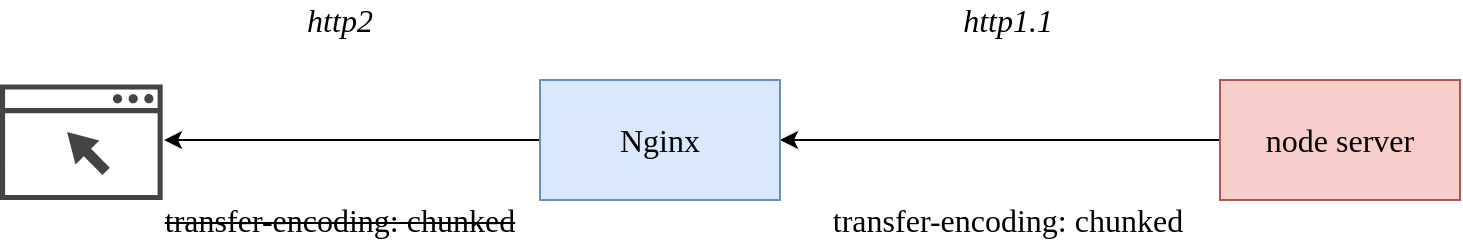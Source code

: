 <mxfile version="14.4.2" type="device"><diagram id="ezS5lfMT9Gp8NuEljdec" name="第 1 页"><mxGraphModel dx="1106" dy="915" grid="1" gridSize="10" guides="1" tooltips="1" connect="1" arrows="1" fold="1" page="1" pageScale="1" pageWidth="827" pageHeight="1169" math="0" shadow="0"><root><mxCell id="0"/><mxCell id="1" parent="0"/><mxCell id="GySaivuV7cLbZ_KsKmLK-3" value="" style="edgeStyle=orthogonalEdgeStyle;rounded=0;orthogonalLoop=1;jettySize=auto;html=1;startArrow=classic;startFill=1;endArrow=none;endFill=0;sketch=0;fontSize=16;fontFamily=Monoca;" edge="1" parent="1" source="GySaivuV7cLbZ_KsKmLK-1" target="GySaivuV7cLbZ_KsKmLK-2"><mxGeometry relative="1" as="geometry"/></mxCell><mxCell id="GySaivuV7cLbZ_KsKmLK-7" style="edgeStyle=orthogonalEdgeStyle;rounded=0;sketch=0;orthogonalLoop=1;jettySize=auto;html=1;exitX=0;exitY=0.5;exitDx=0;exitDy=0;entryX=1.008;entryY=0.481;entryDx=0;entryDy=0;entryPerimeter=0;startArrow=none;startFill=0;endArrow=classic;endFill=1;fontSize=16;fontFamily=Monoca;" edge="1" parent="1" source="GySaivuV7cLbZ_KsKmLK-1" target="GySaivuV7cLbZ_KsKmLK-6"><mxGeometry relative="1" as="geometry"/></mxCell><mxCell id="GySaivuV7cLbZ_KsKmLK-1" value="&lt;font style=&quot;font-size: 16px;&quot;&gt;Nginx&lt;/font&gt;" style="rounded=0;whiteSpace=wrap;html=1;sketch=0;fontSize=16;fontFamily=Monoca;fillColor=#dae8fc;strokeColor=#6c8ebf;" vertex="1" parent="1"><mxGeometry x="310" y="310" width="120" height="60" as="geometry"/></mxCell><mxCell id="GySaivuV7cLbZ_KsKmLK-2" value="&lt;font style=&quot;font-size: 16px;&quot;&gt;node server&lt;/font&gt;" style="rounded=0;whiteSpace=wrap;html=1;sketch=0;fontSize=16;fontFamily=Monoca;fillColor=#f8cecc;strokeColor=#b85450;" vertex="1" parent="1"><mxGeometry x="650" y="310" width="120" height="60" as="geometry"/></mxCell><mxCell id="GySaivuV7cLbZ_KsKmLK-6" value="" style="pointerEvents=1;shadow=0;dashed=0;html=1;strokeColor=none;fillColor=#434445;aspect=fixed;labelPosition=center;verticalLabelPosition=bottom;verticalAlign=top;align=center;outlineConnect=0;shape=mxgraph.vvd.web_browser;sketch=0;fontSize=16;fontFamily=Monoca;" vertex="1" parent="1"><mxGeometry x="40" y="312.25" width="81.34" height="57.75" as="geometry"/></mxCell><mxCell id="GySaivuV7cLbZ_KsKmLK-8" value="http2" style="text;html=1;strokeColor=none;fillColor=none;align=center;verticalAlign=middle;whiteSpace=wrap;rounded=0;sketch=1;fontSize=16;fontFamily=Monoca;fontStyle=2" vertex="1" parent="1"><mxGeometry x="190" y="270" width="40" height="20" as="geometry"/></mxCell><mxCell id="GySaivuV7cLbZ_KsKmLK-9" value="http1.1" style="text;html=1;strokeColor=none;fillColor=none;align=center;verticalAlign=middle;whiteSpace=wrap;rounded=0;sketch=1;fontSize=16;fontFamily=Monoca;fontStyle=2" vertex="1" parent="1"><mxGeometry x="524" y="270" width="40" height="20" as="geometry"/></mxCell><mxCell id="GySaivuV7cLbZ_KsKmLK-10" value="transfer-encoding: chunked" style="text;html=1;strokeColor=none;fillColor=none;align=center;verticalAlign=middle;whiteSpace=wrap;rounded=0;sketch=1;fontFamily=Monoca;fontSize=16;" vertex="1" parent="1"><mxGeometry x="414" y="370" width="260" height="20" as="geometry"/></mxCell><mxCell id="GySaivuV7cLbZ_KsKmLK-12" value="&lt;strike&gt;transfer-encoding: chunked&lt;/strike&gt;" style="text;html=1;strokeColor=none;fillColor=none;align=center;verticalAlign=middle;whiteSpace=wrap;rounded=0;sketch=1;fontFamily=Monoca;fontSize=16;" vertex="1" parent="1"><mxGeometry x="80" y="370" width="260" height="20" as="geometry"/></mxCell></root></mxGraphModel></diagram></mxfile>
